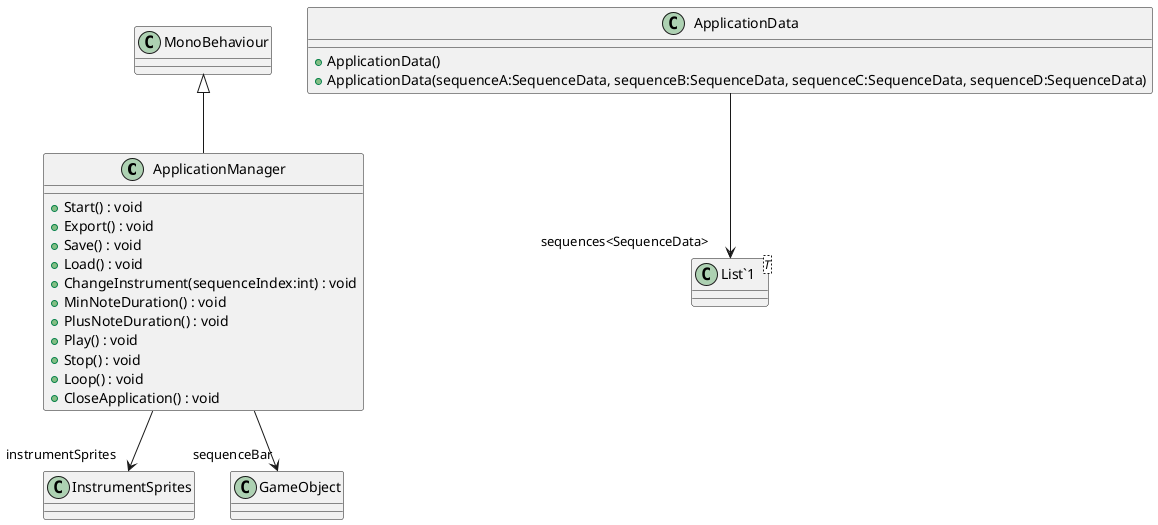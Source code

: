 @startuml
class ApplicationManager {
    + Start() : void
    + Export() : void
    + Save() : void
    + Load() : void
    + ChangeInstrument(sequenceIndex:int) : void
    + MinNoteDuration() : void
    + PlusNoteDuration() : void
    + Play() : void
    + Stop() : void
    + Loop() : void
    + CloseApplication() : void
}
class ApplicationData {
    + ApplicationData()
    + ApplicationData(sequenceA:SequenceData, sequenceB:SequenceData, sequenceC:SequenceData, sequenceD:SequenceData)
}
class "List`1"<T> {
}
MonoBehaviour <|-- ApplicationManager
ApplicationManager --> "instrumentSprites" InstrumentSprites
ApplicationManager --> "sequenceBar" GameObject
ApplicationData --> "sequences<SequenceData>" "List`1"
@enduml
